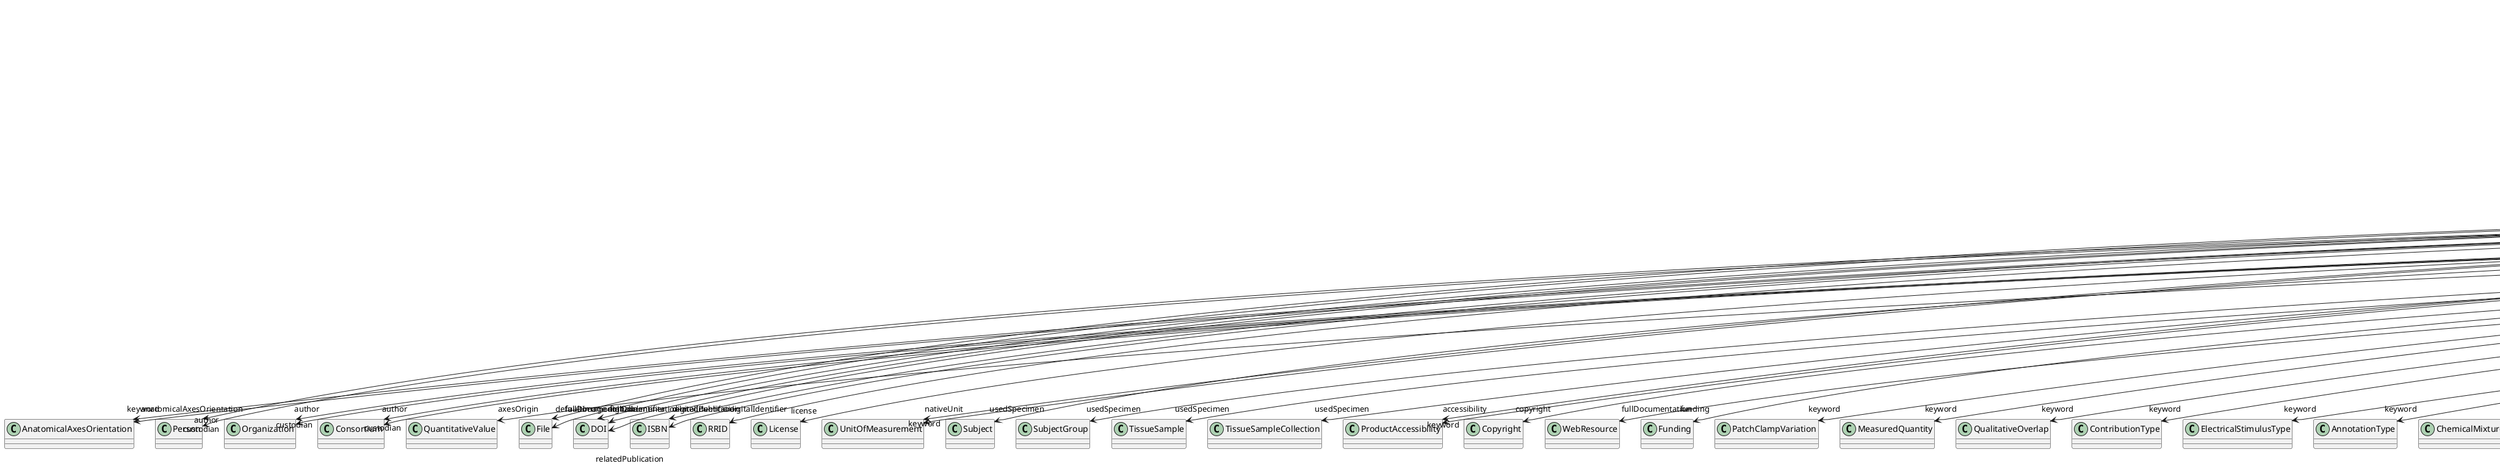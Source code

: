 @startuml
class CommonCoordinateSpaceVersion {
+abbreviation
+anatomicalAxesOrientation
+author
+axesOrigin
+defaultImage
+digitalIdentifier
+isAlternativeVersionOf
+isNewVersionOf
+license
+nativeUnit
+ontologyIdentifier
+usedSpecimen
+accessibility
+copyright
+custodian
+description
+fullDocumentation
+fullName
+funding
+homepage
+howToCite
+keyword
+otherContribution
+relatedPublication
+releaseDate
+repository
+shortName
+supportChannel
+versionIdentifier
+versionInnovation

}
CommonCoordinateSpaceVersion -d-> "anatomicalAxesOrientation" AnatomicalAxesOrientation
CommonCoordinateSpaceVersion -d-> "author" Person
CommonCoordinateSpaceVersion -d-> "author" Organization
CommonCoordinateSpaceVersion -d-> "author" Consortium
CommonCoordinateSpaceVersion -d-> "axesOrigin" QuantitativeValue
CommonCoordinateSpaceVersion -d-> "defaultImage" File
CommonCoordinateSpaceVersion -d-> "digitalIdentifier" DOI
CommonCoordinateSpaceVersion -d-> "digitalIdentifier" ISBN
CommonCoordinateSpaceVersion -d-> "digitalIdentifier" RRID
CommonCoordinateSpaceVersion -d-> "isAlternativeVersionOf" CommonCoordinateSpaceVersion
CommonCoordinateSpaceVersion -d-> "isNewVersionOf" CommonCoordinateSpaceVersion
CommonCoordinateSpaceVersion -d-> "license" License
CommonCoordinateSpaceVersion -d-> "nativeUnit" UnitOfMeasurement
CommonCoordinateSpaceVersion -d-> "usedSpecimen" Subject
CommonCoordinateSpaceVersion -d-> "usedSpecimen" SubjectGroup
CommonCoordinateSpaceVersion -d-> "usedSpecimen" TissueSample
CommonCoordinateSpaceVersion -d-> "usedSpecimen" TissueSampleCollection
CommonCoordinateSpaceVersion -d-> "accessibility" ProductAccessibility
CommonCoordinateSpaceVersion -d-> "copyright" Copyright
CommonCoordinateSpaceVersion -d-> "custodian" Person
CommonCoordinateSpaceVersion -d-> "custodian" Organization
CommonCoordinateSpaceVersion -d-> "custodian" Consortium
CommonCoordinateSpaceVersion -d-> "fullDocumentation" DOI
CommonCoordinateSpaceVersion -d-> "fullDocumentation" File
CommonCoordinateSpaceVersion -d-> "fullDocumentation" WebResource
CommonCoordinateSpaceVersion -d-> "funding" Funding
CommonCoordinateSpaceVersion -d-> "keyword" PatchClampVariation
CommonCoordinateSpaceVersion -d-> "keyword" MeasuredQuantity
CommonCoordinateSpaceVersion -d-> "keyword" QualitativeOverlap
CommonCoordinateSpaceVersion -d-> "keyword" ContributionType
CommonCoordinateSpaceVersion -d-> "keyword" ElectricalStimulusType
CommonCoordinateSpaceVersion -d-> "keyword" AnnotationType
CommonCoordinateSpaceVersion -d-> "keyword" ChemicalMixtureType
CommonCoordinateSpaceVersion -d-> "keyword" AnatomicalIdentificationType
CommonCoordinateSpaceVersion -d-> "keyword" ProgrammingLanguage
CommonCoordinateSpaceVersion -d-> "keyword" OpticalStimulusType
CommonCoordinateSpaceVersion -d-> "keyword" AnatomicalPlane
CommonCoordinateSpaceVersion -d-> "keyword" FileUsageRole
CommonCoordinateSpaceVersion -d-> "keyword" VisualStimulusType
CommonCoordinateSpaceVersion -d-> "keyword" GeneticStrainType
CommonCoordinateSpaceVersion -d-> "keyword" CellCultureType
CommonCoordinateSpaceVersion -d-> "keyword" Service
CommonCoordinateSpaceVersion -d-> "keyword" TypeOfUncertainty
CommonCoordinateSpaceVersion -d-> "keyword" Disease
CommonCoordinateSpaceVersion -d-> "keyword" MeasuredSignalType
CommonCoordinateSpaceVersion -d-> "keyword" DiseaseModel
CommonCoordinateSpaceVersion -d-> "keyword" TactileStimulusType
CommonCoordinateSpaceVersion -d-> "keyword" AuditoryStimulusType
CommonCoordinateSpaceVersion -d-> "keyword" OperatingSystem
CommonCoordinateSpaceVersion -d-> "keyword" ProductAccessibility
CommonCoordinateSpaceVersion -d-> "keyword" BreedingType
CommonCoordinateSpaceVersion -d-> "keyword" SoftwareFeature
CommonCoordinateSpaceVersion -d-> "keyword" SoftwareApplicationCategory
CommonCoordinateSpaceVersion -d-> "keyword" StimulationApproach
CommonCoordinateSpaceVersion -d-> "keyword" AgeCategory
CommonCoordinateSpaceVersion -d-> "keyword" OperatingDevice
CommonCoordinateSpaceVersion -d-> "keyword" AnatomicalAxesOrientation
CommonCoordinateSpaceVersion -d-> "keyword" OlfactoryStimulusType
CommonCoordinateSpaceVersion -d-> "keyword" FileRepositoryType
CommonCoordinateSpaceVersion -d-> "keyword" StimulationTechnique
CommonCoordinateSpaceVersion -d-> "keyword" MolecularEntity
CommonCoordinateSpaceVersion -d-> "keyword" UnitOfMeasurement
CommonCoordinateSpaceVersion -d-> "keyword" CellType
CommonCoordinateSpaceVersion -d-> "keyword" CriteriaQualityType
CommonCoordinateSpaceVersion -d-> "keyword" GustatoryStimulusType
CommonCoordinateSpaceVersion -d-> "keyword" TissueSampleType
CommonCoordinateSpaceVersion -d-> "keyword" BiologicalSex
CommonCoordinateSpaceVersion -d-> "keyword" DeviceType
CommonCoordinateSpaceVersion -d-> "keyword" Terminology
CommonCoordinateSpaceVersion -d-> "keyword" UBERONParcellation
CommonCoordinateSpaceVersion -d-> "keyword" EducationalLevel
CommonCoordinateSpaceVersion -d-> "keyword" Organ
CommonCoordinateSpaceVersion -d-> "keyword" Laterality
CommonCoordinateSpaceVersion -d-> "keyword" Handedness
CommonCoordinateSpaceVersion -d-> "keyword" SemanticDataType
CommonCoordinateSpaceVersion -d-> "keyword" LearningResourceType
CommonCoordinateSpaceVersion -d-> "keyword" DifferenceMeasure
CommonCoordinateSpaceVersion -d-> "keyword" AtlasType
CommonCoordinateSpaceVersion -d-> "keyword" OrganismSubstance
CommonCoordinateSpaceVersion -d-> "keyword" EthicsAssessment
CommonCoordinateSpaceVersion -d-> "keyword" CranialWindowConstructionType
CommonCoordinateSpaceVersion -d-> "keyword" AnnotationCriteriaType
CommonCoordinateSpaceVersion -d-> "keyword" Colormap
CommonCoordinateSpaceVersion -d-> "keyword" FileBundleGrouping
CommonCoordinateSpaceVersion -d-> "keyword" PreparationType
CommonCoordinateSpaceVersion -d-> "keyword" Species
CommonCoordinateSpaceVersion -d-> "keyword" TissueSampleAttribute
CommonCoordinateSpaceVersion -d-> "keyword" BiologicalProcess
CommonCoordinateSpaceVersion -d-> "keyword" ModelAbstractionLevel
CommonCoordinateSpaceVersion -d-> "keyword" SetupType
CommonCoordinateSpaceVersion -d-> "keyword" SubjectAttribute
CommonCoordinateSpaceVersion -d-> "keyword" TermSuggestion
CommonCoordinateSpaceVersion -d-> "keyword" AnalysisTechnique
CommonCoordinateSpaceVersion -d-> "keyword" Technique
CommonCoordinateSpaceVersion -d-> "keyword" ModelScope
CommonCoordinateSpaceVersion -d-> "keyword" MetaDataModelType
CommonCoordinateSpaceVersion -d-> "keyword" CranialWindowReinforcementType
CommonCoordinateSpaceVersion -d-> "keyword" DataType
CommonCoordinateSpaceVersion -d-> "keyword" ActionStatusType
CommonCoordinateSpaceVersion -d-> "keyword" SubcellularEntity
CommonCoordinateSpaceVersion -d-> "keyword" Language
CommonCoordinateSpaceVersion -d-> "keyword" BiologicalOrder
CommonCoordinateSpaceVersion -d-> "keyword" OrganismSystem
CommonCoordinateSpaceVersion -d-> "keyword" ExperimentalApproach
CommonCoordinateSpaceVersion -d-> "otherContribution" Contribution
CommonCoordinateSpaceVersion -d-> "relatedPublication" DOI
CommonCoordinateSpaceVersion -d-> "relatedPublication" ISBN
CommonCoordinateSpaceVersion -d-> "relatedPublication" HANDLE
CommonCoordinateSpaceVersion -d-> "relatedPublication" ISSN
CommonCoordinateSpaceVersion -d-> "relatedPublication" ScholarlyArticle
CommonCoordinateSpaceVersion -d-> "relatedPublication" Book
CommonCoordinateSpaceVersion -d-> "relatedPublication" Chapter
CommonCoordinateSpaceVersion -d-> "repository" FileRepository

@enduml